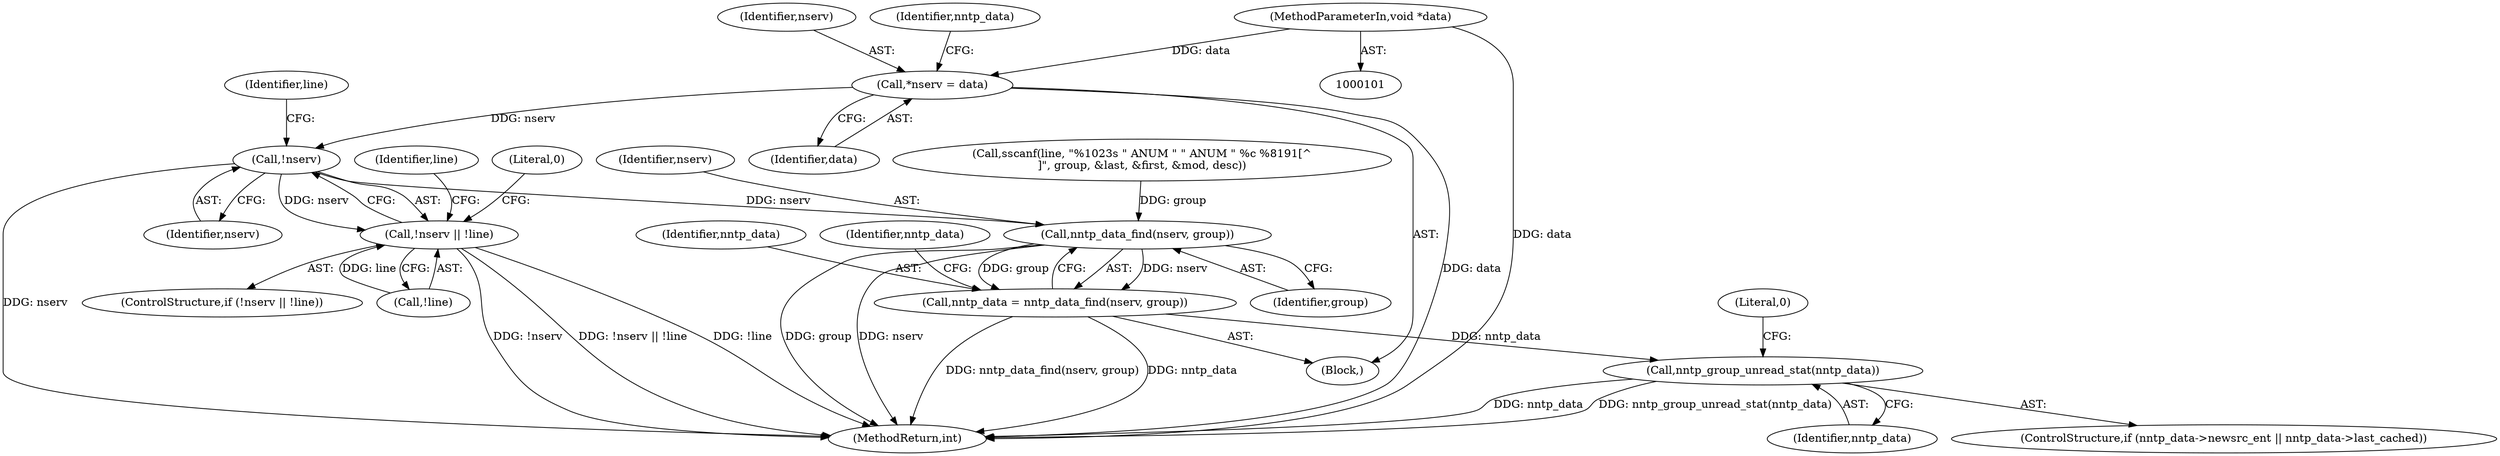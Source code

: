 digraph "0_neomutt_6296f7153f0c9d5e5cd3aaf08f9731e56621bdd3@pointer" {
"1000106" [label="(Call,*nserv = data)"];
"1000103" [label="(MethodParameterIn,void *data)"];
"1000126" [label="(Call,!nserv)"];
"1000125" [label="(Call,!nserv || !line)"];
"1000155" [label="(Call,nntp_data_find(nserv, group))"];
"1000153" [label="(Call,nntp_data = nntp_data_find(nserv, group))"];
"1000198" [label="(Call,nntp_group_unread_stat(nntp_data))"];
"1000190" [label="(ControlStructure,if (nntp_data->newsrc_ent || nntp_data->last_cached))"];
"1000124" [label="(ControlStructure,if (!nserv || !line))"];
"1000156" [label="(Identifier,nserv)"];
"1000128" [label="(Call,!line)"];
"1000134" [label="(Call,sscanf(line, \"%1023s \" ANUM \" \" ANUM \" %c %8191[^\n]\", group, &last, &first, &mod, desc))"];
"1000125" [label="(Call,!nserv || !line)"];
"1000155" [label="(Call,nntp_data_find(nserv, group))"];
"1000198" [label="(Call,nntp_group_unread_stat(nntp_data))"];
"1000129" [label="(Identifier,line)"];
"1000234" [label="(MethodReturn,int)"];
"1000157" [label="(Identifier,group)"];
"1000127" [label="(Identifier,nserv)"];
"1000108" [label="(Identifier,data)"];
"1000126" [label="(Call,!nserv)"];
"1000233" [label="(Literal,0)"];
"1000107" [label="(Identifier,nserv)"];
"1000135" [label="(Identifier,line)"];
"1000103" [label="(MethodParameterIn,void *data)"];
"1000106" [label="(Call,*nserv = data)"];
"1000111" [label="(Identifier,nntp_data)"];
"1000153" [label="(Call,nntp_data = nntp_data_find(nserv, group))"];
"1000154" [label="(Identifier,nntp_data)"];
"1000160" [label="(Identifier,nntp_data)"];
"1000131" [label="(Literal,0)"];
"1000104" [label="(Block,)"];
"1000199" [label="(Identifier,nntp_data)"];
"1000106" -> "1000104"  [label="AST: "];
"1000106" -> "1000108"  [label="CFG: "];
"1000107" -> "1000106"  [label="AST: "];
"1000108" -> "1000106"  [label="AST: "];
"1000111" -> "1000106"  [label="CFG: "];
"1000106" -> "1000234"  [label="DDG: data"];
"1000103" -> "1000106"  [label="DDG: data"];
"1000106" -> "1000126"  [label="DDG: nserv"];
"1000103" -> "1000101"  [label="AST: "];
"1000103" -> "1000234"  [label="DDG: data"];
"1000126" -> "1000125"  [label="AST: "];
"1000126" -> "1000127"  [label="CFG: "];
"1000127" -> "1000126"  [label="AST: "];
"1000129" -> "1000126"  [label="CFG: "];
"1000125" -> "1000126"  [label="CFG: "];
"1000126" -> "1000234"  [label="DDG: nserv"];
"1000126" -> "1000125"  [label="DDG: nserv"];
"1000126" -> "1000155"  [label="DDG: nserv"];
"1000125" -> "1000124"  [label="AST: "];
"1000125" -> "1000128"  [label="CFG: "];
"1000128" -> "1000125"  [label="AST: "];
"1000131" -> "1000125"  [label="CFG: "];
"1000135" -> "1000125"  [label="CFG: "];
"1000125" -> "1000234"  [label="DDG: !nserv"];
"1000125" -> "1000234"  [label="DDG: !nserv || !line"];
"1000125" -> "1000234"  [label="DDG: !line"];
"1000128" -> "1000125"  [label="DDG: line"];
"1000155" -> "1000153"  [label="AST: "];
"1000155" -> "1000157"  [label="CFG: "];
"1000156" -> "1000155"  [label="AST: "];
"1000157" -> "1000155"  [label="AST: "];
"1000153" -> "1000155"  [label="CFG: "];
"1000155" -> "1000234"  [label="DDG: group"];
"1000155" -> "1000234"  [label="DDG: nserv"];
"1000155" -> "1000153"  [label="DDG: nserv"];
"1000155" -> "1000153"  [label="DDG: group"];
"1000134" -> "1000155"  [label="DDG: group"];
"1000153" -> "1000104"  [label="AST: "];
"1000154" -> "1000153"  [label="AST: "];
"1000160" -> "1000153"  [label="CFG: "];
"1000153" -> "1000234"  [label="DDG: nntp_data"];
"1000153" -> "1000234"  [label="DDG: nntp_data_find(nserv, group)"];
"1000153" -> "1000198"  [label="DDG: nntp_data"];
"1000198" -> "1000190"  [label="AST: "];
"1000198" -> "1000199"  [label="CFG: "];
"1000199" -> "1000198"  [label="AST: "];
"1000233" -> "1000198"  [label="CFG: "];
"1000198" -> "1000234"  [label="DDG: nntp_data"];
"1000198" -> "1000234"  [label="DDG: nntp_group_unread_stat(nntp_data)"];
}
